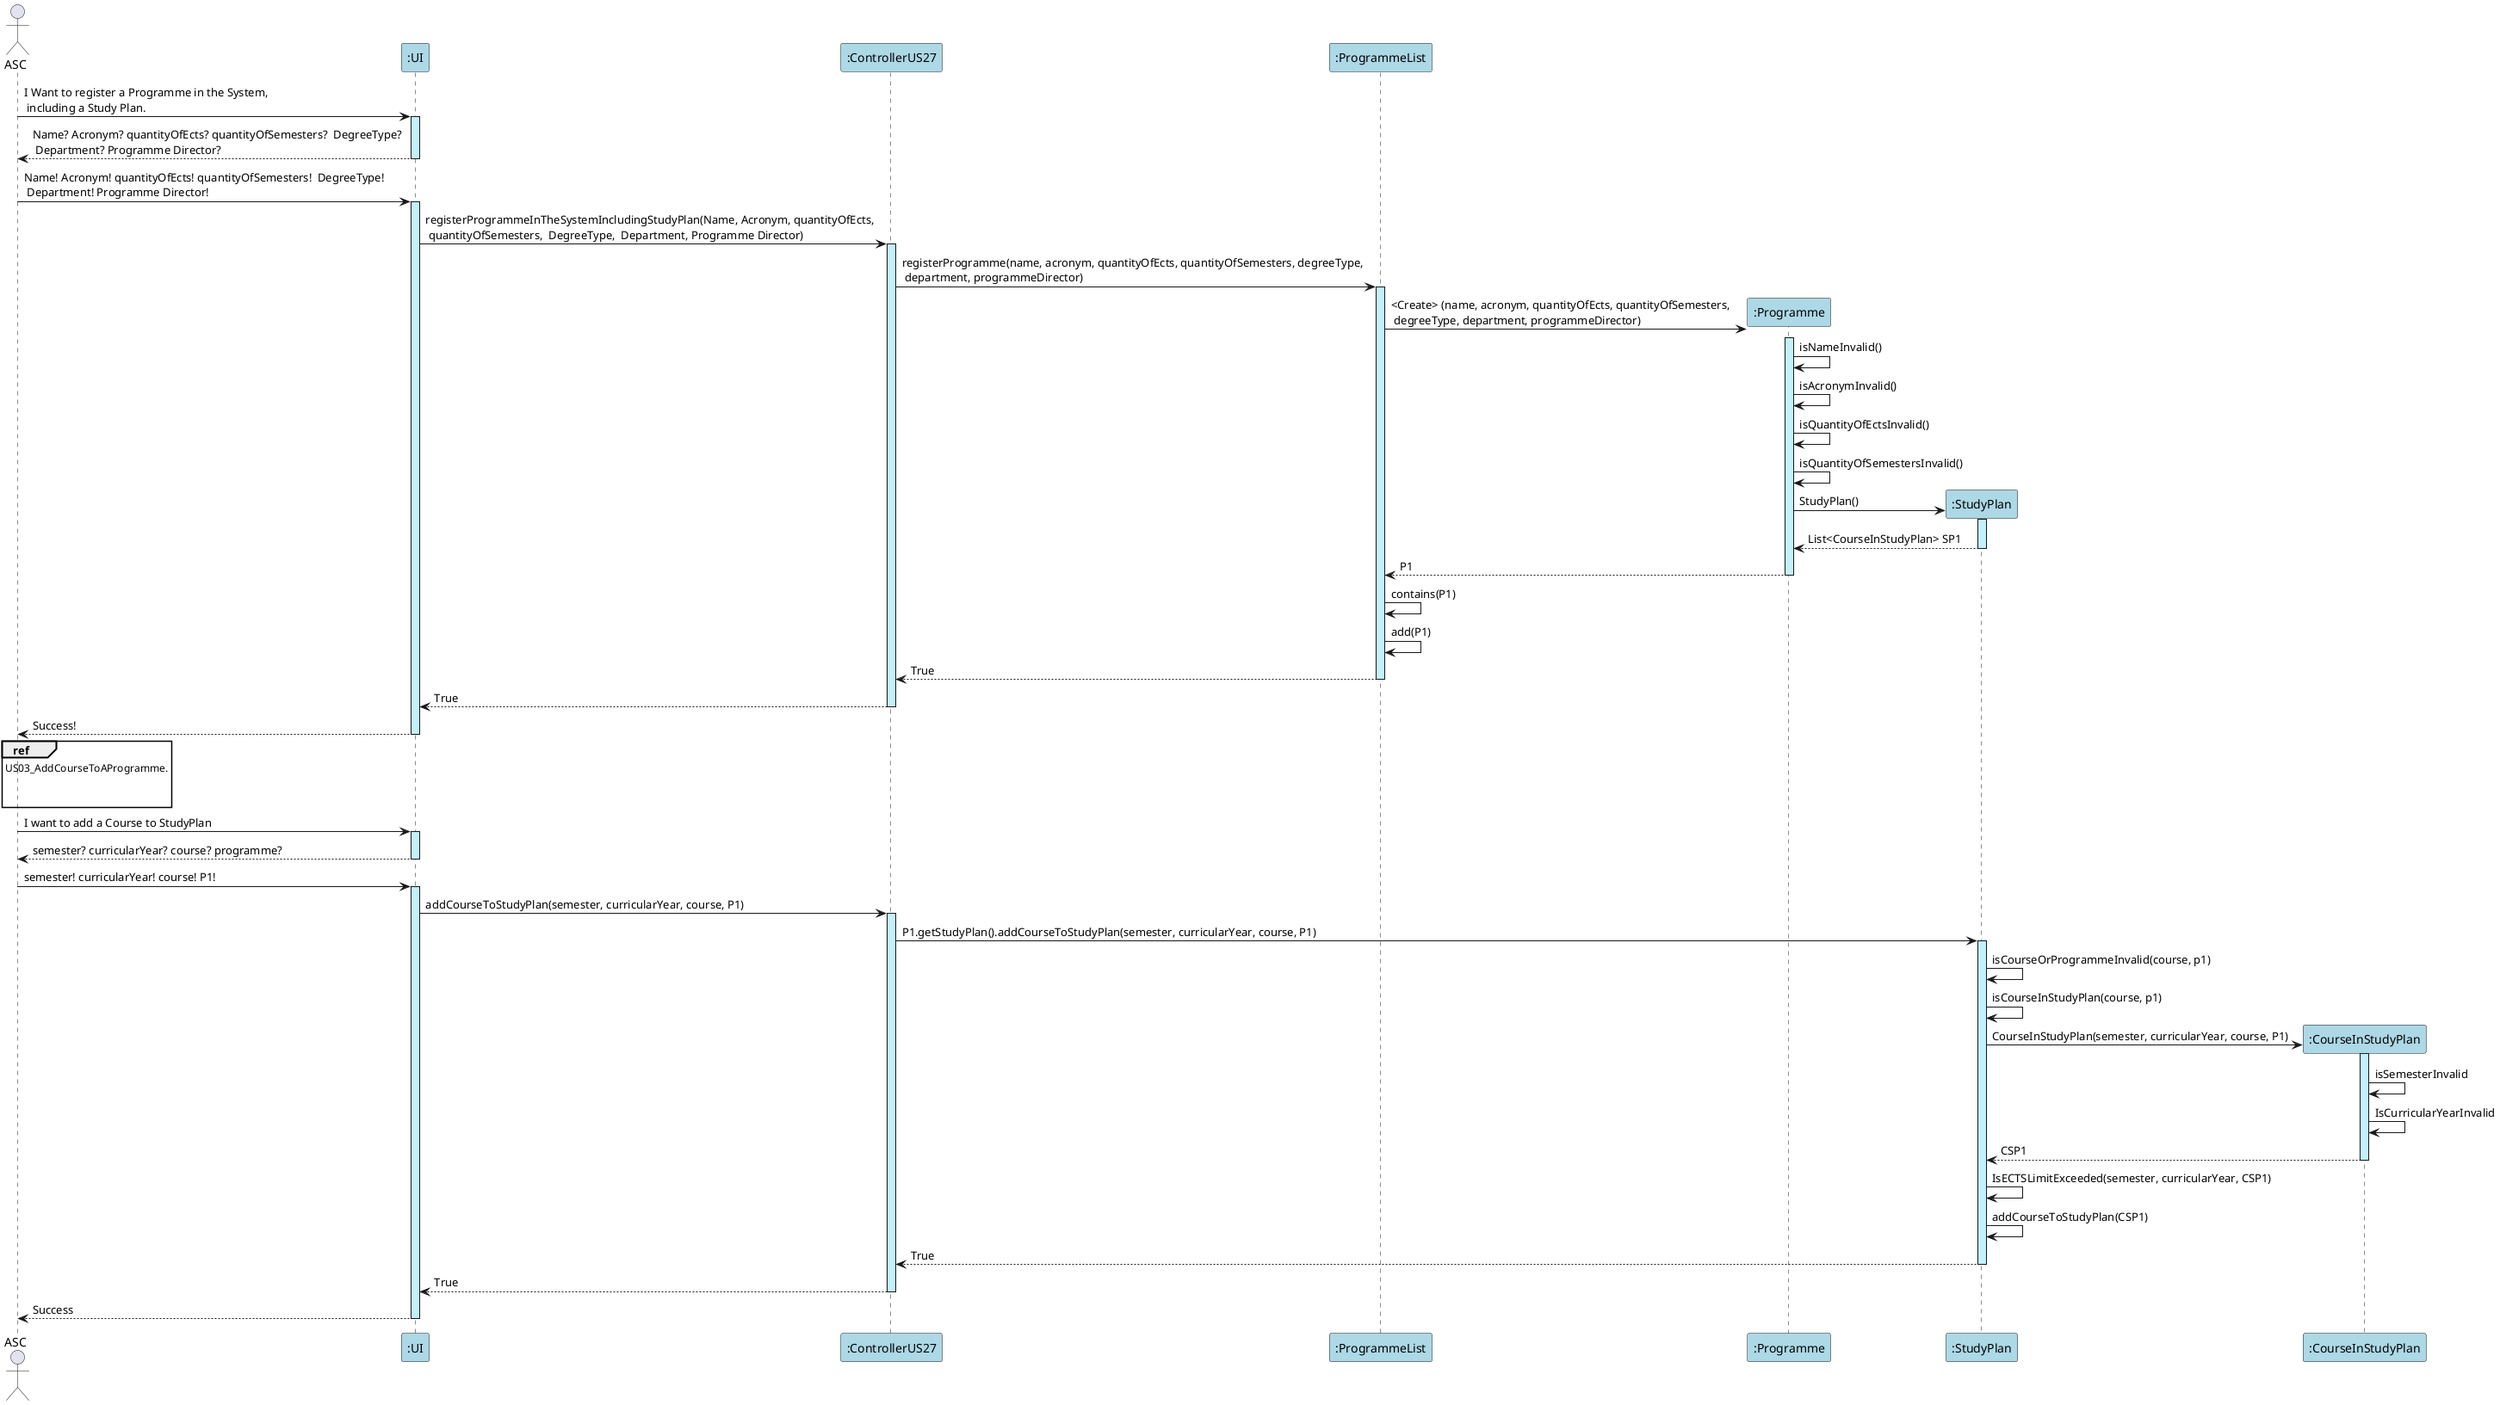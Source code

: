@startuml
actor ASC as Admin

participant ":UI" as UI #lightblue
participant ":ControllerUS27" as C #lightblue
participant ":ProgrammeList" as PL #lightblue


Admin -> UI ++ #application : I Want to register a Programme in the System,\n including a Study Plan.
UI --> Admin -- : Name? Acronym? quantityOfEcts? quantityOfSemesters?  DegreeType? \n Department? Programme Director?
Admin -> UI ++ #application : Name! Acronym! quantityOfEcts! quantityOfSemesters!  DegreeType! \n Department! Programme Director!
UI -> C ++ #application : registerProgrammeInTheSystemIncludingStudyPlan(Name, Acronym, quantityOfEcts, \n quantityOfSemesters,  DegreeType,  Department, Programme Director)
C -> PL ++ #application : registerProgramme(name, acronym, quantityOfEcts, quantityOfSemesters, degreeType, \n department, programmeDirector)

create ":Programme" as P #lightblue
PL -> P ++ #application : <Create> (name, acronym, quantityOfEcts, quantityOfSemesters, \n degreeType, department, programmeDirector)
P -> P : isNameInvalid()
P -> P : isAcronymInvalid()
P -> P : isQuantityOfEctsInvalid()
P -> P : isQuantityOfSemestersInvalid()

create ":StudyPlan" as SP #lightblue
P -> SP ++ #application : StudyPlan()
SP --> P -- : List<CourseInStudyPlan> SP1

P --> PL -- : P1

PL -> PL : contains(P1)
PL -> PL : add(P1)

PL --> C -- : True
C --> UI -- : True
UI --> Admin -- : Success!

ref over Admin
US03_AddCourseToAProgramme.


end ref

Admin -> UI ++ #application : I want to add a Course to StudyPlan
UI --> Admin -- : semester? curricularYear? course? programme?
Admin -> UI ++ #application : semester! curricularYear! course! P1!
UI -> C ++ #application : addCourseToStudyPlan(semester, curricularYear, course, P1)
C -> SP ++ #application : P1.getStudyPlan().addCourseToStudyPlan(semester, curricularYear, course, P1)
SP -> SP : isCourseOrProgrammeInvalid(course, p1)
SP -> SP : isCourseInStudyPlan(course, p1)

create ":CourseInStudyPlan" as CSP #lightblue

SP -> CSP ++ #application : CourseInStudyPlan(semester, curricularYear, course, P1)
CSP -> CSP : isSemesterInvalid
CSP -> CSP : IsCurricularYearInvalid

CSP --> SP -- : CSP1

SP -> SP : IsECTSLimitExceeded(semester, curricularYear, CSP1)
SP -> SP : addCourseToStudyPlan(CSP1)

SP --> C -- : True
C --> UI -- : True

UI --> Admin -- : Success

@enduml
